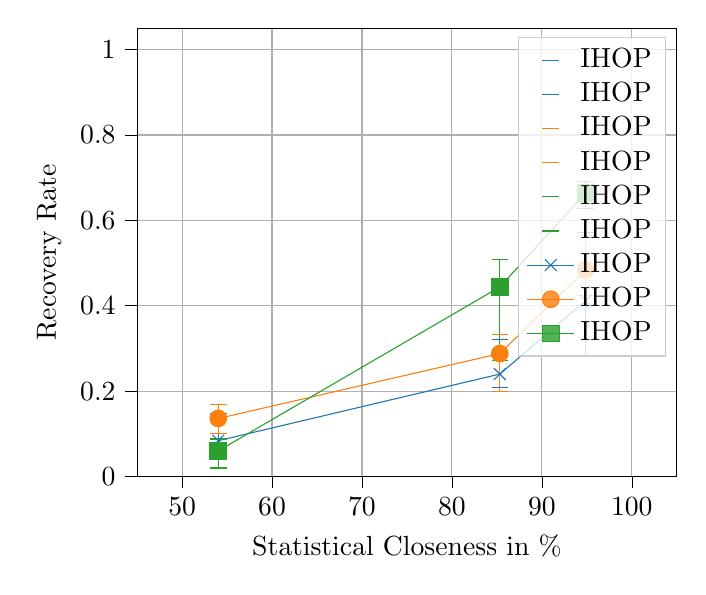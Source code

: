 % This file was created with tikzplotlib v0.9.17.
\begin{tikzpicture}

\definecolor{color0}{rgb}{0.122,0.467,0.706}
\definecolor{color1}{rgb}{1,0.498,0.055}
\definecolor{color2}{rgb}{0.173,0.627,0.173}

\begin{axis}[
legend cell align={left},
legend style={fill opacity=0.8, draw opacity=1, text opacity=1, draw=white!80!black},
tick align=outside,
tick pos=left,
x grid style={white!69.02!black},
xlabel={Statistical Closeness in \%},
xmajorgrids,
xmin=45, xmax=105,
xtick style={color=black},
y grid style={white!69.02!black},
ylabel={Recovery Rate},
ymajorgrids,
ymin=0, ymax=1.05,
ytick style={color=black}
]
\path [draw=color0]
(axis cs:54.021,0.072)
--(axis cs:54.021,0.148);

\path [draw=color0]
(axis cs:85.324,0.208)
--(axis cs:85.324,0.32);

\path [draw=color0]
(axis cs:94.868,0.284)
--(axis cs:94.868,0.572);

\addplot [color0, mark=-, mark size=3, mark options={solid}, only marks]
table {%
54.021 0.072
85.324 0.208
94.868 0.284
};
\addlegendentry{IHOP}
\addplot [color0, mark=-, mark size=3, mark options={solid}, only marks]
table {%
54.021 0.148
85.324 0.32
94.868 0.572
};
\addlegendentry{IHOP}
\path [draw=color1]
(axis cs:54.021,0.1)
--(axis cs:54.021,0.168);

\path [draw=color1]
(axis cs:85.324,0.2)
--(axis cs:85.324,0.332);

\path [draw=color1]
(axis cs:94.868,0.424)
--(axis cs:94.868,0.564);

\addplot [color1, mark=-, mark size=3, mark options={solid}, only marks]
table {%
54.021 0.1
85.324 0.2
94.868 0.424
};
\addlegendentry{IHOP}
\addplot [color1, mark=-, mark size=3, mark options={solid}, only marks]
table {%
54.021 0.168
85.324 0.332
94.868 0.564
};
\addlegendentry{IHOP}
\path [draw=color2]
(axis cs:54.021,0.02)
--(axis cs:54.021,0.088);

\path [draw=color2]
(axis cs:85.324,0.272)
--(axis cs:85.324,0.508);

\path [draw=color2]
(axis cs:94.868,0.628)
--(axis cs:94.868,0.692);

\addplot [color2, mark=-, mark size=3, mark options={solid}, only marks]
table {%
54.021 0.02
85.324 0.272
94.868 0.628
};
\addlegendentry{IHOP}
\addplot [color2, mark=-, mark size=3, mark options={solid}, only marks]
table {%
54.021 0.088
85.324 0.508
94.868 0.692
};
\addlegendentry{IHOP}
\addplot [color0, mark=x, mark size=3, mark options={solid}]
table {%
54.021 0.084
85.324 0.24
94.868 0.412
};
\addlegendentry{IHOP}
\addplot [color1, mark=*, mark size=3, mark options={solid}]
table {%
54.021 0.136
85.324 0.288
94.868 0.484
};
\addlegendentry{IHOP}
\addplot [color2, mark=square*, mark size=3, mark options={solid}]
table {%
54.021 0.06
85.324 0.444
94.868 0.664
};
\addlegendentry{IHOP}
\end{axis}

\end{tikzpicture}
